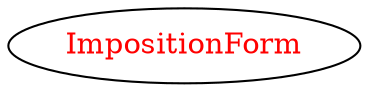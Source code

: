 digraph dependencyGraph {
 concentrate=true;
 ranksep="2.0";
 rankdir="LR"; 
 splines="ortho";
"ImpositionForm" [fontcolor="red"];
}